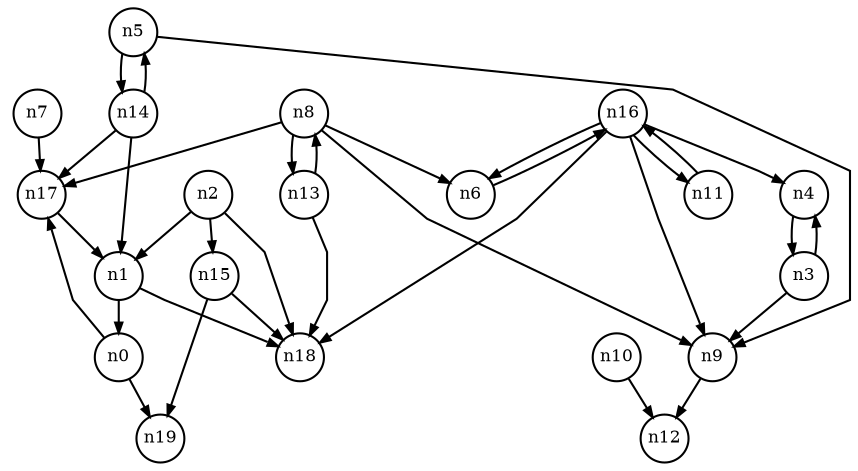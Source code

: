 digraph G{
splines=polyline;
ranksep=0.22;
nodesep=0.22;
nodesize=0.16;
fontsize=8
edge [arrowsize=0.5]
node [fontsize=8 shape=circle width=0.32 fixedsize=shape];

n17 -> n1
n0 -> n17
n0 -> n19
n1 -> n18
n1 -> n0
n2 -> n1
n2 -> n15
n2 -> n18
n15 -> n18
n15 -> n19
n4 -> n3
n3 -> n4
n3 -> n9
n9 -> n12
n5 -> n9
n5 -> n14
n7 -> n17
n6 -> n16
n8 -> n6
n8 -> n9
n8 -> n13
n8 -> n17
n13 -> n18
n13 -> n8
n10 -> n12
n14 -> n1
n14 -> n5
n14 -> n17
n16 -> n4
n16 -> n6
n16 -> n9
n16 -> n11
n16 -> n18
n11 -> n16
}
